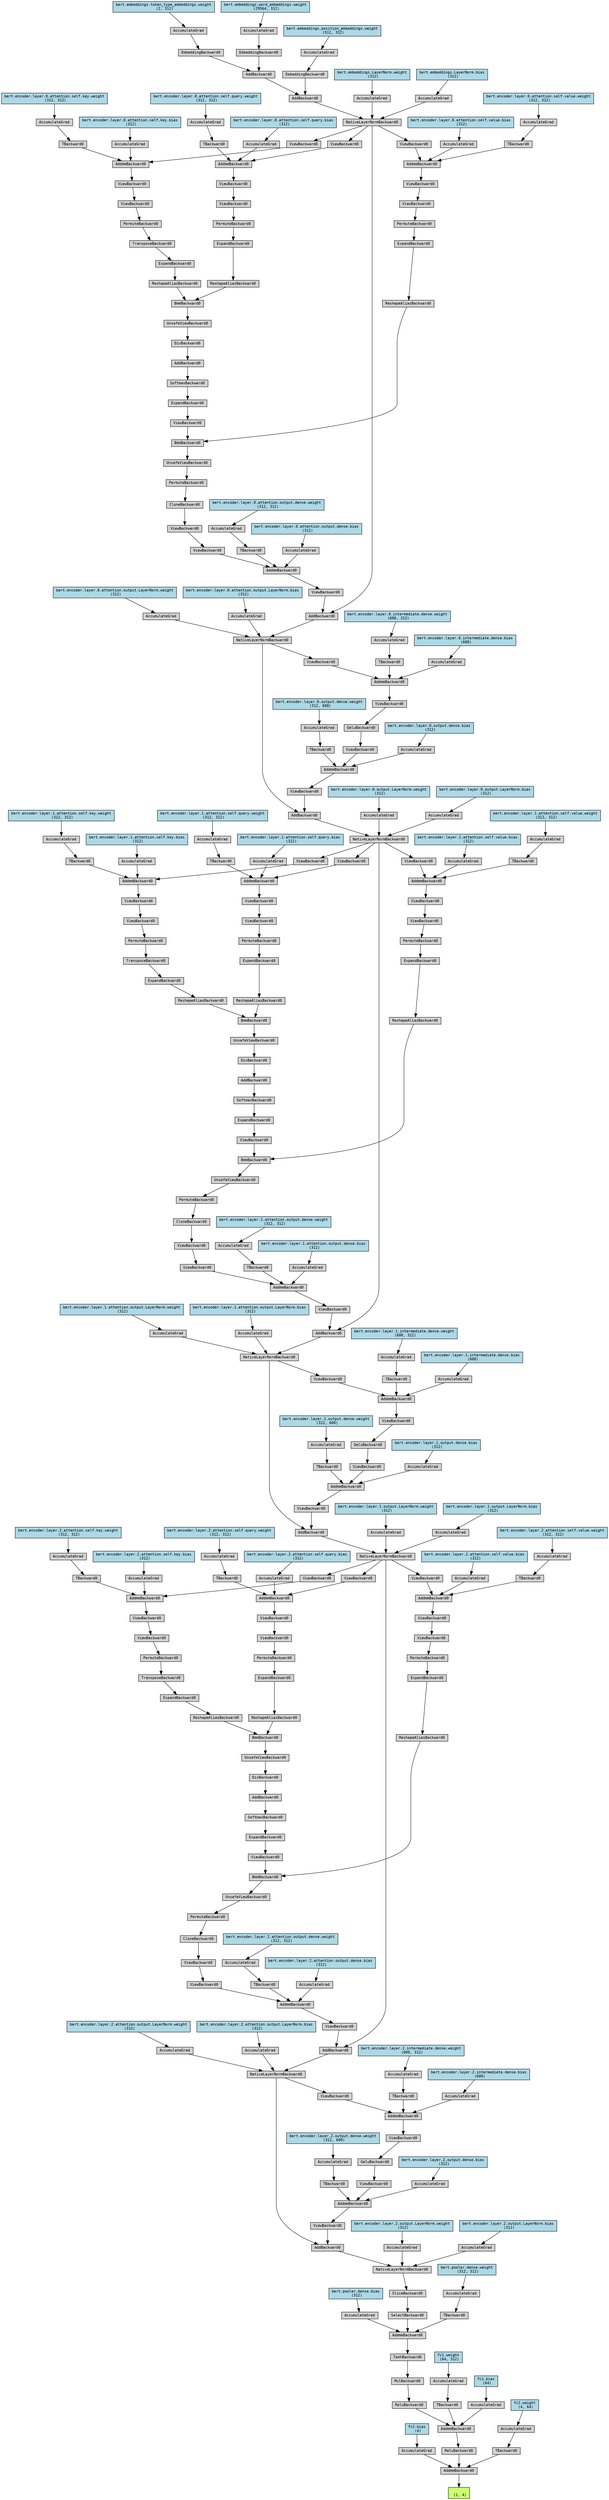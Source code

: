 digraph {
	graph [size="91.35,91.35"]
	node [align=left fontname=monospace fontsize=10 height=0.2 ranksep=0.1 shape=box style=filled]
	139720226137136 [label="
 (1, 4)" fillcolor=darkolivegreen1]
	139720034224208 [label=AddmmBackward0]
	139720034224496 -> 139720034224208
	139720291707104 [label="fc2.bias
 (4)" fillcolor=lightblue]
	139720291707104 -> 139720034224496
	139720034224496 [label=AccumulateGrad]
	139720034224400 -> 139720034224208
	139720034224400 [label=ReluBackward0]
	139720034224352 -> 139720034224400
	139720034224352 [label=AddmmBackward0]
	139720034224640 -> 139720034224352
	139720282098160 [label="fc1.bias
 (64)" fillcolor=lightblue]
	139720282098160 -> 139720034224640
	139720034224640 [label=AccumulateGrad]
	139720034224592 -> 139720034224352
	139720034224592 [label=ReluBackward0]
	139720034224736 -> 139720034224592
	139720034224736 [label=MulBackward0]
	139720034224928 -> 139720034224736
	139720034224928 [label=TanhBackward0]
	139720034225024 -> 139720034224928
	139720034225024 [label=AddmmBackward0]
	139720034225120 -> 139720034225024
	139720222777696 [label="bert.pooler.dense.bias
 (312)" fillcolor=lightblue]
	139720222777696 -> 139720034225120
	139720034225120 [label=AccumulateGrad]
	139720034225072 -> 139720034225024
	139720034225072 [label=SelectBackward0]
	139720034225216 -> 139720034225072
	139720034225216 [label=SliceBackward0]
	139720034225408 -> 139720034225216
	139720034225408 [label=NativeLayerNormBackward0]
	139720034225504 -> 139720034225408
	139720034225504 [label=AddBackward0]
	139720034225696 -> 139720034225504
	139720034225696 [label=ViewBackward0]
	139720034225840 -> 139720034225696
	139720034225840 [label=AddmmBackward0]
	139720034225936 -> 139720034225840
	139720222777456 [label="bert.encoder.layer.2.output.dense.bias
 (312)" fillcolor=lightblue]
	139720222777456 -> 139720034225936
	139720034225936 [label=AccumulateGrad]
	139720034225888 -> 139720034225840
	139720034225888 [label=ViewBackward0]
	139720034226032 -> 139720034225888
	139720034226032 [label=GeluBackward0]
	139720034226224 -> 139720034226032
	139720034226224 [label=ViewBackward0]
	139720034226320 -> 139720034226224
	139720034226320 [label=AddmmBackward0]
	139720034226416 -> 139720034226320
	139720222777296 [label="bert.encoder.layer.2.intermediate.dense.bias
 (600)" fillcolor=lightblue]
	139720222777296 -> 139720034226416
	139720034226416 [label=AccumulateGrad]
	139720034226368 -> 139720034226320
	139720034226368 [label=ViewBackward0]
	139720034225648 -> 139720034226368
	139720034225648 [label=NativeLayerNormBackward0]
	139720034226656 -> 139720034225648
	139720034226656 [label=AddBackward0]
	139720034226848 -> 139720034226656
	139720034226848 [label=ViewBackward0]
	139720034226992 -> 139720034226848
	139720034226992 [label=AddmmBackward0]
	139720034227088 -> 139720034226992
	139720222776976 [label="bert.encoder.layer.2.attention.output.dense.bias
 (312)" fillcolor=lightblue]
	139720222776976 -> 139720034227088
	139720034227088 [label=AccumulateGrad]
	139720034227040 -> 139720034226992
	139720034227040 [label=ViewBackward0]
	139720034227184 -> 139720034227040
	139720034227184 [label=ViewBackward0]
	139720034227376 -> 139720034227184
	139720034227376 [label=CloneBackward0]
	139720034227472 -> 139720034227376
	139720034227472 [label=PermuteBackward0]
	139720034227568 -> 139720034227472
	139720034227568 [label=UnsafeViewBackward0]
	139720034227664 -> 139720034227568
	139720034227664 [label=BmmBackward0]
	139720034227760 -> 139720034227664
	139720034227760 [label=ViewBackward0]
	139720034227904 -> 139720034227760
	139720034227904 [label=ExpandBackward0]
	139720034228000 -> 139720034227904
	139720034228000 [label=SoftmaxBackward0]
	139720034228096 -> 139720034228000
	139720034228096 [label=AddBackward0]
	139720034228192 -> 139720034228096
	139720034228192 [label=DivBackward0]
	139720034228288 -> 139720034228192
	139720034228288 [label=UnsafeViewBackward0]
	139720034228384 -> 139720034228288
	139720034228384 [label=BmmBackward0]
	139720034228480 -> 139720034228384
	139720034228480 [label=ReshapeAliasBackward0]
	139720034228624 -> 139720034228480
	139720034228624 [label=ExpandBackward0]
	139720034228720 -> 139720034228624
	139720034228720 [label=PermuteBackward0]
	139720034228816 -> 139720034228720
	139720034228816 [label=ViewBackward0]
	139720034228912 -> 139720034228816
	139720034228912 [label=ViewBackward0]
	139720034229008 -> 139720034228912
	139720034229008 [label=AddmmBackward0]
	139720034229104 -> 139720034229008
	139720222776496 [label="bert.encoder.layer.2.attention.self.query.bias
 (312)" fillcolor=lightblue]
	139720222776496 -> 139720034229104
	139720034229104 [label=AccumulateGrad]
	139720034229056 -> 139720034229008
	139720034229056 [label=ViewBackward0]
	139720034226800 -> 139720034229056
	139720034226800 [label=NativeLayerNormBackward0]
	139720034229344 -> 139720034226800
	139720034229344 [label=AddBackward0]
	139720034229536 -> 139720034229344
	139720034229536 [label=ViewBackward0]
	139720034229680 -> 139720034229536
	139720034229680 [label=AddmmBackward0]
	139720034229776 -> 139720034229680
	139720222776176 [label="bert.encoder.layer.1.output.dense.bias
 (312)" fillcolor=lightblue]
	139720222776176 -> 139720034229776
	139720034229776 [label=AccumulateGrad]
	139720034229728 -> 139720034229680
	139720034229728 [label=ViewBackward0]
	139720034229872 -> 139720034229728
	139720034229872 [label=GeluBackward0]
	139720034230064 -> 139720034229872
	139720034230064 [label=ViewBackward0]
	139720034230160 -> 139720034230064
	139720034230160 [label=AddmmBackward0]
	139720034230256 -> 139720034230160
	139720222776016 [label="bert.encoder.layer.1.intermediate.dense.bias
 (600)" fillcolor=lightblue]
	139720222776016 -> 139720034230256
	139720034230256 [label=AccumulateGrad]
	139720034230208 -> 139720034230160
	139720034230208 [label=ViewBackward0]
	139720034229488 -> 139720034230208
	139720034229488 [label=NativeLayerNormBackward0]
	139720034230496 -> 139720034229488
	139720034230496 [label=AddBackward0]
	139720034230688 -> 139720034230496
	139720034230688 [label=ViewBackward0]
	139720034230832 -> 139720034230688
	139720034230832 [label=AddmmBackward0]
	139720034230928 -> 139720034230832
	139720222775696 [label="bert.encoder.layer.1.attention.output.dense.bias
 (312)" fillcolor=lightblue]
	139720222775696 -> 139720034230928
	139720034230928 [label=AccumulateGrad]
	139720034230880 -> 139720034230832
	139720034230880 [label=ViewBackward0]
	139720034231024 -> 139720034230880
	139720034231024 [label=ViewBackward0]
	139720034231216 -> 139720034231024
	139720034231216 [label=CloneBackward0]
	139720034231312 -> 139720034231216
	139720034231312 [label=PermuteBackward0]
	139720034231408 -> 139720034231312
	139720034231408 [label=UnsafeViewBackward0]
	139720034231504 -> 139720034231408
	139720034231504 [label=BmmBackward0]
	139720034231600 -> 139720034231504
	139720034231600 [label=ViewBackward0]
	139720034231744 -> 139720034231600
	139720034231744 [label=ExpandBackward0]
	139720034231840 -> 139720034231744
	139720034231840 [label=SoftmaxBackward0]
	139720034231936 -> 139720034231840
	139720034231936 [label=AddBackward0]
	139720034232032 -> 139720034231936
	139720034232032 [label=DivBackward0]
	139720034232128 -> 139720034232032
	139720034232128 [label=UnsafeViewBackward0]
	139720034232224 -> 139720034232128
	139720034232224 [label=BmmBackward0]
	139720034232320 -> 139720034232224
	139720034232320 [label=ReshapeAliasBackward0]
	139720034232464 -> 139720034232320
	139720034232464 [label=ExpandBackward0]
	139720034232560 -> 139720034232464
	139720034232560 [label=PermuteBackward0]
	139720034232656 -> 139720034232560
	139720034232656 [label=ViewBackward0]
	139720034232752 -> 139720034232656
	139720034232752 [label=ViewBackward0]
	139720034232800 -> 139720034232752
	139720034232800 [label=AddmmBackward0]
	139720034232944 -> 139720034232800
	139720222775216 [label="bert.encoder.layer.1.attention.self.query.bias
 (312)" fillcolor=lightblue]
	139720222775216 -> 139720034232944
	139720034232944 [label=AccumulateGrad]
	139720034232896 -> 139720034232800
	139720034232896 [label=ViewBackward0]
	139720034230640 -> 139720034232896
	139720034230640 [label=NativeLayerNormBackward0]
	139720034126864 -> 139720034230640
	139720034126864 [label=AddBackward0]
	139720034131088 -> 139720034126864
	139720034131088 [label=ViewBackward0]
	139720034127008 -> 139720034131088
	139720034127008 [label=AddmmBackward0]
	139720034126336 -> 139720034127008
	139720222774896 [label="bert.encoder.layer.0.output.dense.bias
 (312)" fillcolor=lightblue]
	139720222774896 -> 139720034126336
	139720034126336 [label=AccumulateGrad]
	139720034126240 -> 139720034127008
	139720034126240 [label=ViewBackward0]
	139720034131568 -> 139720034126240
	139720034131568 [label=GeluBackward0]
	139720034131904 -> 139720034131568
	139720034131904 [label=ViewBackward0]
	139720034132624 -> 139720034131904
	139720034132624 [label=AddmmBackward0]
	139720034134448 -> 139720034132624
	139720222774816 [label="bert.encoder.layer.0.intermediate.dense.bias
 (600)" fillcolor=lightblue]
	139720222774816 -> 139720034134448
	139720034134448 [label=AccumulateGrad]
	139720034136272 -> 139720034132624
	139720034136272 [label=ViewBackward0]
	139720034127392 -> 139720034136272
	139720034127392 [label=NativeLayerNormBackward0]
	139720034135696 -> 139720034127392
	139720034135696 [label=AddBackward0]
	139720034138048 -> 139720034135696
	139720034138048 [label=ViewBackward0]
	139720034139776 -> 139720034138048
	139720034139776 [label=AddmmBackward0]
	139720034222816 -> 139720034139776
	139720222774496 [label="bert.encoder.layer.0.attention.output.dense.bias
 (312)" fillcolor=lightblue]
	139720222774496 -> 139720034222816
	139720034222816 [label=AccumulateGrad]
	139720034233280 -> 139720034139776
	139720034233280 [label=ViewBackward0]
	139720034223536 -> 139720034233280
	139720034223536 [label=ViewBackward0]
	139720034233520 -> 139720034223536
	139720034233520 [label=CloneBackward0]
	139720034233616 -> 139720034233520
	139720034233616 [label=PermuteBackward0]
	139720034233712 -> 139720034233616
	139720034233712 [label=UnsafeViewBackward0]
	139720034233808 -> 139720034233712
	139720034233808 [label=BmmBackward0]
	139720034233904 -> 139720034233808
	139720034233904 [label=ViewBackward0]
	139720034234048 -> 139720034233904
	139720034234048 [label=ExpandBackward0]
	139720034234144 -> 139720034234048
	139720034234144 [label=SoftmaxBackward0]
	139720034234240 -> 139720034234144
	139720034234240 [label=AddBackward0]
	139720034234336 -> 139720034234240
	139720034234336 [label=DivBackward0]
	139720034234432 -> 139720034234336
	139720034234432 [label=UnsafeViewBackward0]
	139720034234528 -> 139720034234432
	139720034234528 [label=BmmBackward0]
	139720034234624 -> 139720034234528
	139720034234624 [label=ReshapeAliasBackward0]
	139720034234768 -> 139720034234624
	139720034234768 [label=ExpandBackward0]
	139720034234864 -> 139720034234768
	139720034234864 [label=PermuteBackward0]
	139720034234960 -> 139720034234864
	139720034234960 [label=ViewBackward0]
	139720034235056 -> 139720034234960
	139720034235056 [label=ViewBackward0]
	139720034235152 -> 139720034235056
	139720034235152 [label=AddmmBackward0]
	139720034235200 -> 139720034235152
	139720222769216 [label="bert.encoder.layer.0.attention.self.query.bias
 (312)" fillcolor=lightblue]
	139720222769216 -> 139720034235200
	139720034235200 [label=AccumulateGrad]
	139720034234672 -> 139720034235152
	139720034234672 [label=ViewBackward0]
	139720034139728 -> 139720034234672
	139720034139728 [label=NativeLayerNormBackward0]
	139720034235632 -> 139720034139728
	139720034235632 [label=AddBackward0]
	139720034235824 -> 139720034235632
	139720034235824 [label=AddBackward0]
	139720034235968 -> 139720034235824
	139720034235968 [label=EmbeddingBackward0]
	139720034236112 -> 139720034235968
	139720224115424 [label="bert.embeddings.word_embeddings.weight
 (29564, 312)" fillcolor=lightblue]
	139720224115424 -> 139720034236112
	139720034236112 [label=AccumulateGrad]
	139720034235920 -> 139720034235824
	139720034235920 [label=EmbeddingBackward0]
	139720034236256 -> 139720034235920
	139720274878336 [label="bert.embeddings.token_type_embeddings.weight
 (2, 312)" fillcolor=lightblue]
	139720274878336 -> 139720034236256
	139720034236256 [label=AccumulateGrad]
	139720034235776 -> 139720034235632
	139720034235776 [label=EmbeddingBackward0]
	139720034236352 -> 139720034235776
	139720274879616 [label="bert.embeddings.position_embeddings.weight
 (512, 312)" fillcolor=lightblue]
	139720274879616 -> 139720034236352
	139720034236352 [label=AccumulateGrad]
	139720034235584 -> 139720034139728
	139720222770016 [label="bert.embeddings.LayerNorm.weight
 (312)" fillcolor=lightblue]
	139720222770016 -> 139720034235584
	139720034235584 [label=AccumulateGrad]
	139720034235536 -> 139720034139728
	139720222773856 [label="bert.embeddings.LayerNorm.bias
 (312)" fillcolor=lightblue]
	139720222773856 -> 139720034235536
	139720034235536 [label=AccumulateGrad]
	139720034235296 -> 139720034235152
	139720034235296 [label=TBackward0]
	139720034235728 -> 139720034235296
	139720222770976 [label="bert.encoder.layer.0.attention.self.query.weight
 (312, 312)" fillcolor=lightblue]
	139720222770976 -> 139720034235728
	139720034235728 [label=AccumulateGrad]
	139720034234576 -> 139720034234528
	139720034234576 [label=ReshapeAliasBackward0]
	139720034234912 -> 139720034234576
	139720034234912 [label=ExpandBackward0]
	139720034235104 -> 139720034234912
	139720034235104 [label=TransposeBackward0]
	139720034235680 -> 139720034235104
	139720034235680 [label=PermuteBackward0]
	139720034236304 -> 139720034235680
	139720034236304 [label=ViewBackward0]
	139720034236016 -> 139720034236304
	139720034236016 [label=ViewBackward0]
	139720034236400 -> 139720034236016
	139720034236400 [label=AddmmBackward0]
	139720034236496 -> 139720034236400
	139720222774176 [label="bert.encoder.layer.0.attention.self.key.bias
 (312)" fillcolor=lightblue]
	139720222774176 -> 139720034236496
	139720034236496 [label=AccumulateGrad]
	139720034236448 -> 139720034236400
	139720034236448 [label=ViewBackward0]
	139720034139728 -> 139720034236448
	139720034234720 -> 139720034236400
	139720034234720 [label=TBackward0]
	139720034236688 -> 139720034234720
	139720222774096 [label="bert.encoder.layer.0.attention.self.key.weight
 (312, 312)" fillcolor=lightblue]
	139720222774096 -> 139720034236688
	139720034236688 [label=AccumulateGrad]
	139720034233856 -> 139720034233808
	139720034233856 [label=ReshapeAliasBackward0]
	139720034234192 -> 139720034233856
	139720034234192 [label=ExpandBackward0]
	139720034234384 -> 139720034234192
	139720034234384 [label=PermuteBackward0]
	139720034233952 -> 139720034234384
	139720034233952 [label=ViewBackward0]
	139720034235008 -> 139720034233952
	139720034235008 [label=ViewBackward0]
	139720034236064 -> 139720034235008
	139720034236064 [label=AddmmBackward0]
	139720034235872 -> 139720034236064
	139720222774336 [label="bert.encoder.layer.0.attention.self.value.bias
 (312)" fillcolor=lightblue]
	139720222774336 -> 139720034235872
	139720034235872 [label=AccumulateGrad]
	139720034235392 -> 139720034236064
	139720034235392 [label=ViewBackward0]
	139720034139728 -> 139720034235392
	139720034234000 -> 139720034236064
	139720034234000 [label=TBackward0]
	139720034236736 -> 139720034234000
	139720222774256 [label="bert.encoder.layer.0.attention.self.value.weight
 (312, 312)" fillcolor=lightblue]
	139720222774256 -> 139720034236736
	139720034236736 [label=AccumulateGrad]
	139720034233376 -> 139720034139776
	139720034233376 [label=TBackward0]
	139720034233568 -> 139720034233376
	139720222774416 [label="bert.encoder.layer.0.attention.output.dense.weight
 (312, 312)" fillcolor=lightblue]
	139720222774416 -> 139720034233568
	139720034233568 [label=AccumulateGrad]
	139720034139728 -> 139720034135696
	139720034135408 -> 139720034127392
	139720222774576 [label="bert.encoder.layer.0.attention.output.LayerNorm.weight
 (312)" fillcolor=lightblue]
	139720222774576 -> 139720034135408
	139720034135408 [label=AccumulateGrad]
	139720034139152 -> 139720034127392
	139720222774656 [label="bert.encoder.layer.0.attention.output.LayerNorm.bias
 (312)" fillcolor=lightblue]
	139720222774656 -> 139720034139152
	139720034139152 [label=AccumulateGrad]
	139720034131520 -> 139720034132624
	139720034131520 [label=TBackward0]
	139720034138000 -> 139720034131520
	139720222774736 [label="bert.encoder.layer.0.intermediate.dense.weight
 (600, 312)" fillcolor=lightblue]
	139720222774736 -> 139720034138000
	139720034138000 [label=AccumulateGrad]
	139720034127440 -> 139720034127008
	139720034127440 [label=TBackward0]
	139720034132720 -> 139720034127440
	139723858181104 [label="bert.encoder.layer.0.output.dense.weight
 (312, 600)" fillcolor=lightblue]
	139723858181104 -> 139720034132720
	139720034132720 [label=AccumulateGrad]
	139720034127392 -> 139720034126864
	139720034130992 -> 139720034230640
	139720222774976 [label="bert.encoder.layer.0.output.LayerNorm.weight
 (312)" fillcolor=lightblue]
	139720222774976 -> 139720034130992
	139720034130992 [label=AccumulateGrad]
	139720034131136 -> 139720034230640
	139720222775056 [label="bert.encoder.layer.0.output.LayerNorm.bias
 (312)" fillcolor=lightblue]
	139720222775056 -> 139720034131136
	139720034131136 [label=AccumulateGrad]
	139720034233040 -> 139720034232800
	139720034233040 [label=TBackward0]
	139720034132096 -> 139720034233040
	139720222775136 [label="bert.encoder.layer.1.attention.self.query.weight
 (312, 312)" fillcolor=lightblue]
	139720222775136 -> 139720034132096
	139720034132096 [label=AccumulateGrad]
	139720034232272 -> 139720034232224
	139720034232272 [label=ReshapeAliasBackward0]
	139720034133200 -> 139720034232272
	139720034133200 [label=ExpandBackward0]
	139720034135216 -> 139720034133200
	139720034135216 [label=TransposeBackward0]
	139720034124272 -> 139720034135216
	139720034124272 [label=PermuteBackward0]
	139720034134400 -> 139720034124272
	139720034134400 [label=ViewBackward0]
	139720034232608 -> 139720034134400
	139720034232608 [label=ViewBackward0]
	139720034232368 -> 139720034232608
	139720034232368 [label=AddmmBackward0]
	139720034233136 -> 139720034232368
	139720222775376 [label="bert.encoder.layer.1.attention.self.key.bias
 (312)" fillcolor=lightblue]
	139720222775376 -> 139720034233136
	139720034233136 [label=AccumulateGrad]
	139720034233088 -> 139720034232368
	139720034233088 [label=ViewBackward0]
	139720034230640 -> 139720034233088
	139720034232416 -> 139720034232368
	139720034232416 [label=TBackward0]
	139720034233760 -> 139720034232416
	139720222775296 [label="bert.encoder.layer.1.attention.self.key.weight
 (312, 312)" fillcolor=lightblue]
	139720222775296 -> 139720034233760
	139720034233760 [label=AccumulateGrad]
	139720034231552 -> 139720034231504
	139720034231552 [label=ReshapeAliasBackward0]
	139720034133056 -> 139720034231552
	139720034133056 [label=ExpandBackward0]
	139720034124416 -> 139720034133056
	139720034124416 [label=PermuteBackward0]
	139720034231888 -> 139720034124416
	139720034231888 [label=ViewBackward0]
	139720034232080 -> 139720034231888
	139720034232080 [label=ViewBackward0]
	139720034231648 -> 139720034232080
	139720034231648 [label=AddmmBackward0]
	139720034232704 -> 139720034231648
	139720222775536 [label="bert.encoder.layer.1.attention.self.value.bias
 (312)" fillcolor=lightblue]
	139720222775536 -> 139720034232704
	139720034232704 [label=AccumulateGrad]
	139720034232512 -> 139720034231648
	139720034232512 [label=ViewBackward0]
	139720034230640 -> 139720034232512
	139720034231696 -> 139720034231648
	139720034231696 [label=TBackward0]
	139720034233664 -> 139720034231696
	139720222775456 [label="bert.encoder.layer.1.attention.self.value.weight
 (312, 312)" fillcolor=lightblue]
	139720222775456 -> 139720034233664
	139720034233664 [label=AccumulateGrad]
	139720034230736 -> 139720034230832
	139720034230736 [label=TBackward0]
	139720034134928 -> 139720034230736
	139720222775616 [label="bert.encoder.layer.1.attention.output.dense.weight
 (312, 312)" fillcolor=lightblue]
	139720222775616 -> 139720034134928
	139720034134928 [label=AccumulateGrad]
	139720034230640 -> 139720034230496
	139720034230448 -> 139720034229488
	139720222775776 [label="bert.encoder.layer.1.attention.output.LayerNorm.weight
 (312)" fillcolor=lightblue]
	139720222775776 -> 139720034230448
	139720034230448 [label=AccumulateGrad]
	139720034230400 -> 139720034229488
	139720222775856 [label="bert.encoder.layer.1.attention.output.LayerNorm.bias
 (312)" fillcolor=lightblue]
	139720222775856 -> 139720034230400
	139720034230400 [label=AccumulateGrad]
	139720034229968 -> 139720034230160
	139720034229968 [label=TBackward0]
	139720034230976 -> 139720034229968
	139720222775936 [label="bert.encoder.layer.1.intermediate.dense.weight
 (600, 312)" fillcolor=lightblue]
	139720222775936 -> 139720034230976
	139720034230976 [label=AccumulateGrad]
	139720034229584 -> 139720034229680
	139720034229584 [label=TBackward0]
	139720034230112 -> 139720034229584
	139720222776096 [label="bert.encoder.layer.1.output.dense.weight
 (312, 600)" fillcolor=lightblue]
	139720222776096 -> 139720034230112
	139720034230112 [label=AccumulateGrad]
	139720034229488 -> 139720034229344
	139720034229296 -> 139720034226800
	139720222776256 [label="bert.encoder.layer.1.output.LayerNorm.weight
 (312)" fillcolor=lightblue]
	139720222776256 -> 139720034229296
	139720034229296 [label=AccumulateGrad]
	139720034229248 -> 139720034226800
	139720222776336 [label="bert.encoder.layer.1.output.LayerNorm.bias
 (312)" fillcolor=lightblue]
	139720222776336 -> 139720034229248
	139720034229248 [label=AccumulateGrad]
	139720034228528 -> 139720034229008
	139720034228528 [label=TBackward0]
	139720034229440 -> 139720034228528
	139720222776416 [label="bert.encoder.layer.2.attention.self.query.weight
 (312, 312)" fillcolor=lightblue]
	139720222776416 -> 139720034229440
	139720034229440 [label=AccumulateGrad]
	139720034228432 -> 139720034228384
	139720034228432 [label=ReshapeAliasBackward0]
	139720034228768 -> 139720034228432
	139720034228768 [label=ExpandBackward0]
	139720034228960 -> 139720034228768
	139720034228960 [label=TransposeBackward0]
	139720034229392 -> 139720034228960
	139720034229392 [label=PermuteBackward0]
	139720034229632 -> 139720034229392
	139720034229632 [label=ViewBackward0]
	139720034230016 -> 139720034229632
	139720034230016 [label=ViewBackward0]
	139720034230304 -> 139720034230016
	139720034230304 [label=AddmmBackward0]
	139720034230784 -> 139720034230304
	139720222776656 [label="bert.encoder.layer.2.attention.self.key.bias
 (312)" fillcolor=lightblue]
	139720222776656 -> 139720034230784
	139720034230784 [label=AccumulateGrad]
	139720034229920 -> 139720034230304
	139720034229920 [label=ViewBackward0]
	139720034226800 -> 139720034229920
	139720034228576 -> 139720034230304
	139720034228576 [label=TBackward0]
	139720034231168 -> 139720034228576
	139720222776576 [label="bert.encoder.layer.2.attention.self.key.weight
 (312, 312)" fillcolor=lightblue]
	139720222776576 -> 139720034231168
	139720034231168 [label=AccumulateGrad]
	139720034227712 -> 139720034227664
	139720034227712 [label=ReshapeAliasBackward0]
	139720034228048 -> 139720034227712
	139720034228048 [label=ExpandBackward0]
	139720034228240 -> 139720034228048
	139720034228240 [label=PermuteBackward0]
	139720034227808 -> 139720034228240
	139720034227808 [label=ViewBackward0]
	139720034228864 -> 139720034227808
	139720034228864 [label=ViewBackward0]
	139720034229824 -> 139720034228864
	139720034229824 [label=AddmmBackward0]
	139720034230544 -> 139720034229824
	139720222776816 [label="bert.encoder.layer.2.attention.self.value.bias
 (312)" fillcolor=lightblue]
	139720222776816 -> 139720034230544
	139720034230544 [label=AccumulateGrad]
	139720034229200 -> 139720034229824
	139720034229200 [label=ViewBackward0]
	139720034226800 -> 139720034229200
	139720034227856 -> 139720034229824
	139720034227856 [label=TBackward0]
	139720034231072 -> 139720034227856
	139720222776736 [label="bert.encoder.layer.2.attention.self.value.weight
 (312, 312)" fillcolor=lightblue]
	139720222776736 -> 139720034231072
	139720034231072 [label=AccumulateGrad]
	139720034226896 -> 139720034226992
	139720034226896 [label=TBackward0]
	139720034227424 -> 139720034226896
	139720222776896 [label="bert.encoder.layer.2.attention.output.dense.weight
 (312, 312)" fillcolor=lightblue]
	139720222776896 -> 139720034227424
	139720034227424 [label=AccumulateGrad]
	139720034226800 -> 139720034226656
	139720034226608 -> 139720034225648
	139720222777056 [label="bert.encoder.layer.2.attention.output.LayerNorm.weight
 (312)" fillcolor=lightblue]
	139720222777056 -> 139720034226608
	139720034226608 [label=AccumulateGrad]
	139720034226560 -> 139720034225648
	139720222777136 [label="bert.encoder.layer.2.attention.output.LayerNorm.bias
 (312)" fillcolor=lightblue]
	139720222777136 -> 139720034226560
	139720034226560 [label=AccumulateGrad]
	139720034226128 -> 139720034226320
	139720034226128 [label=TBackward0]
	139720034226752 -> 139720034226128
	139720222777216 [label="bert.encoder.layer.2.intermediate.dense.weight
 (600, 312)" fillcolor=lightblue]
	139720222777216 -> 139720034226752
	139720034226752 [label=AccumulateGrad]
	139720034225744 -> 139720034225840
	139720034225744 [label=TBackward0]
	139720034226272 -> 139720034225744
	139720222777376 [label="bert.encoder.layer.2.output.dense.weight
 (312, 600)" fillcolor=lightblue]
	139720222777376 -> 139720034226272
	139720034226272 [label=AccumulateGrad]
	139720034225648 -> 139720034225504
	139720034225456 -> 139720034225408
	139720222777536 [label="bert.encoder.layer.2.output.LayerNorm.weight
 (312)" fillcolor=lightblue]
	139720222777536 -> 139720034225456
	139720034225456 [label=AccumulateGrad]
	139720034225312 -> 139720034225408
	139720222777616 [label="bert.encoder.layer.2.output.LayerNorm.bias
 (312)" fillcolor=lightblue]
	139720222777616 -> 139720034225312
	139720034225312 [label=AccumulateGrad]
	139720034224832 -> 139720034225024
	139720034224832 [label=TBackward0]
	139720034225552 -> 139720034224832
	139720224113024 [label="bert.pooler.dense.weight
 (312, 312)" fillcolor=lightblue]
	139720224113024 -> 139720034225552
	139720034225552 [label=AccumulateGrad]
	139720034224304 -> 139720034224352
	139720034224304 [label=TBackward0]
	139720034224976 -> 139720034224304
	139720297396592 [label="fc1.weight
 (64, 312)" fillcolor=lightblue]
	139720297396592 -> 139720034224976
	139720034224976 [label=AccumulateGrad]
	139720034224448 -> 139720034224208
	139720034224448 [label=TBackward0]
	139720034224880 -> 139720034224448
	139723858180384 [label="fc2.weight
 (4, 64)" fillcolor=lightblue]
	139723858180384 -> 139720034224880
	139720034224880 [label=AccumulateGrad]
	139720034224208 -> 139720226137136
}
